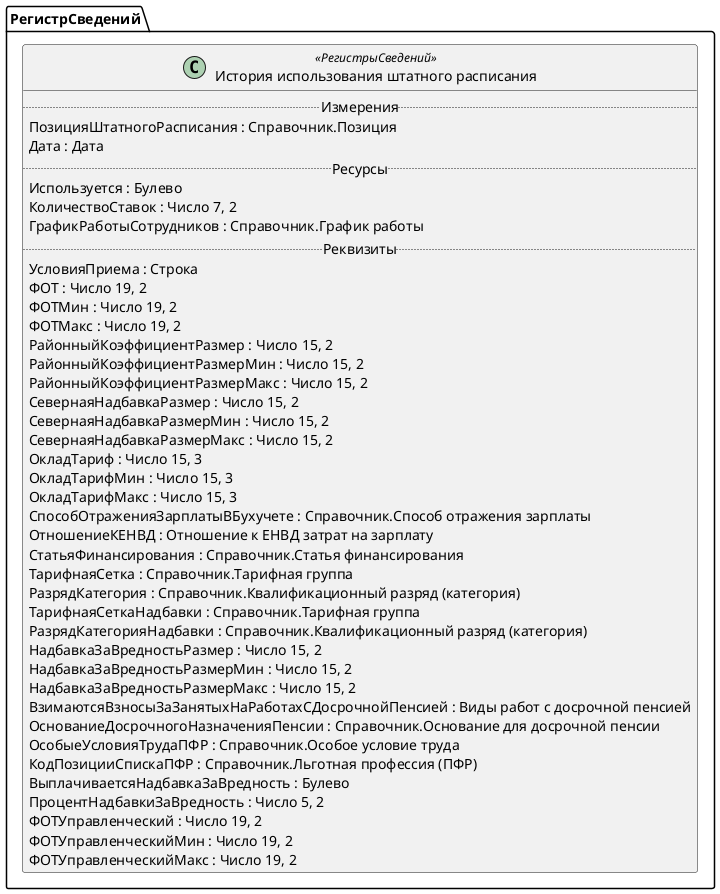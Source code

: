 ﻿@startuml ИсторияИспользованияШтатногоРасписания
'!include templates.wsd
'..\include templates.wsd
class РегистрСведений.ИсторияИспользованияШтатногоРасписания as "История использования штатного расписания" <<РегистрыСведений>>
{
..Измерения..
ПозицияШтатногоРасписания : Справочник.Позиция
Дата : Дата
..Ресурсы..
Используется : Булево
КоличествоСтавок : Число 7, 2
ГрафикРаботыСотрудников : Справочник.График работы
..Реквизиты..
УсловияПриема : Строка
ФОТ : Число 19, 2
ФОТМин : Число 19, 2
ФОТМакс : Число 19, 2
РайонныйКоэффициентРазмер : Число 15, 2
РайонныйКоэффициентРазмерМин : Число 15, 2
РайонныйКоэффициентРазмерМакс : Число 15, 2
СевернаяНадбавкаРазмер : Число 15, 2
СевернаяНадбавкаРазмерМин : Число 15, 2
СевернаяНадбавкаРазмерМакс : Число 15, 2
ОкладТариф : Число 15, 3
ОкладТарифМин : Число 15, 3
ОкладТарифМакс : Число 15, 3
СпособОтраженияЗарплатыВБухучете : Справочник.Способ отражения зарплаты
ОтношениеКЕНВД : Отношение к ЕНВД затрат на зарплату
СтатьяФинансирования : Справочник.Статья финансирования
ТарифнаяСетка : Справочник.Тарифная группа
РазрядКатегория : Справочник.Квалификационный разряд (категория)
ТарифнаяСеткаНадбавки : Справочник.Тарифная группа
РазрядКатегорияНадбавки : Справочник.Квалификационный разряд (категория)
НадбавкаЗаВредностьРазмер : Число 15, 2
НадбавкаЗаВредностьРазмерМин : Число 15, 2
НадбавкаЗаВредностьРазмерМакс : Число 15, 2
ВзимаютсяВзносыЗаЗанятыхНаРаботахСДосрочнойПенсией : Виды работ с досрочной пенсией
ОснованиеДосрочногоНазначенияПенсии : Справочник.Основание для досрочной пенсии
ОсобыеУсловияТрудаПФР : Справочник.Особое условие труда
КодПозицииСпискаПФР : Справочник.Льготная профессия (ПФР)
ВыплачиваетсяНадбавкаЗаВредность : Булево
ПроцентНадбавкиЗаВредность : Число 5, 2
ФОТУправленческий : Число 19, 2
ФОТУправленческийМин : Число 19, 2
ФОТУправленческийМакс : Число 19, 2
}
@enduml
